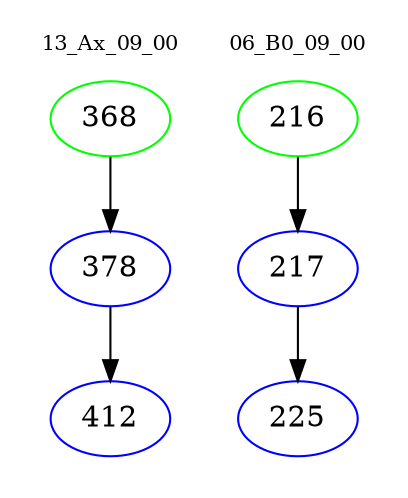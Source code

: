 digraph{
subgraph cluster_0 {
color = white
label = "13_Ax_09_00";
fontsize=10;
T0_368 [label="368", color="green"]
T0_368 -> T0_378 [color="black"]
T0_378 [label="378", color="blue"]
T0_378 -> T0_412 [color="black"]
T0_412 [label="412", color="blue"]
}
subgraph cluster_1 {
color = white
label = "06_B0_09_00";
fontsize=10;
T1_216 [label="216", color="green"]
T1_216 -> T1_217 [color="black"]
T1_217 [label="217", color="blue"]
T1_217 -> T1_225 [color="black"]
T1_225 [label="225", color="blue"]
}
}
